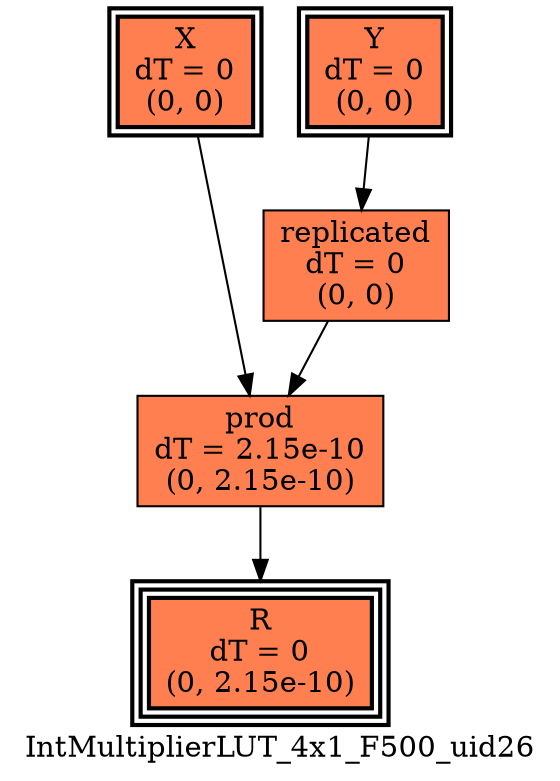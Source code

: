 digraph IntMultiplierLUT_4x1_F500_uid26
{
	//graph drawing options
	label=IntMultiplierLUT_4x1_F500_uid26;
	labelloc=bottom;
	labeljust=right;
	ratio=auto;
	nodesep=0.25;
	ranksep=0.5;

	//input/output signals of operator IntMultiplierLUT_4x1_F500_uid26
	X__IntMultiplierLUT_4x1_F500_uid26 [ label="X\ndT = 0\n(0, 0)", shape=box, color=black, style="bold, filled", fillcolor=coral, peripheries=2 ];
	Y__IntMultiplierLUT_4x1_F500_uid26 [ label="Y\ndT = 0\n(0, 0)", shape=box, color=black, style="bold, filled", fillcolor=coral, peripheries=2 ];
	R__IntMultiplierLUT_4x1_F500_uid26 [ label="R\ndT = 0\n(0, 2.15e-10)", shape=box, color=black, style="bold, filled", fillcolor=coral, peripheries=3 ];
	{rank=same X__IntMultiplierLUT_4x1_F500_uid26, Y__IntMultiplierLUT_4x1_F500_uid26};
	{rank=same R__IntMultiplierLUT_4x1_F500_uid26};
	//internal signals of operator IntMultiplierLUT_4x1_F500_uid26
	replicated__IntMultiplierLUT_4x1_F500_uid26 [ label="replicated\ndT = 0\n(0, 0)", shape=box, color=black, style=filled, fillcolor=coral, peripheries=1 ];
	prod__IntMultiplierLUT_4x1_F500_uid26 [ label="prod\ndT = 2.15e-10\n(0, 2.15e-10)", shape=box, color=black, style=filled, fillcolor=coral, peripheries=1 ];

	//subcomponents of operator IntMultiplierLUT_4x1_F500_uid26

	//input and internal signal connections of operator IntMultiplierLUT_4x1_F500_uid26
	X__IntMultiplierLUT_4x1_F500_uid26 -> prod__IntMultiplierLUT_4x1_F500_uid26 [ arrowhead=normal, arrowsize=1.0, arrowtail=normal, color=black, dir=forward  ];
	Y__IntMultiplierLUT_4x1_F500_uid26 -> replicated__IntMultiplierLUT_4x1_F500_uid26 [ arrowhead=normal, arrowsize=1.0, arrowtail=normal, color=black, dir=forward  ];
	replicated__IntMultiplierLUT_4x1_F500_uid26 -> prod__IntMultiplierLUT_4x1_F500_uid26 [ arrowhead=normal, arrowsize=1.0, arrowtail=normal, color=black, dir=forward  ];
	prod__IntMultiplierLUT_4x1_F500_uid26 -> R__IntMultiplierLUT_4x1_F500_uid26 [ arrowhead=normal, arrowsize=1.0, arrowtail=normal, color=black, dir=forward  ];
}

